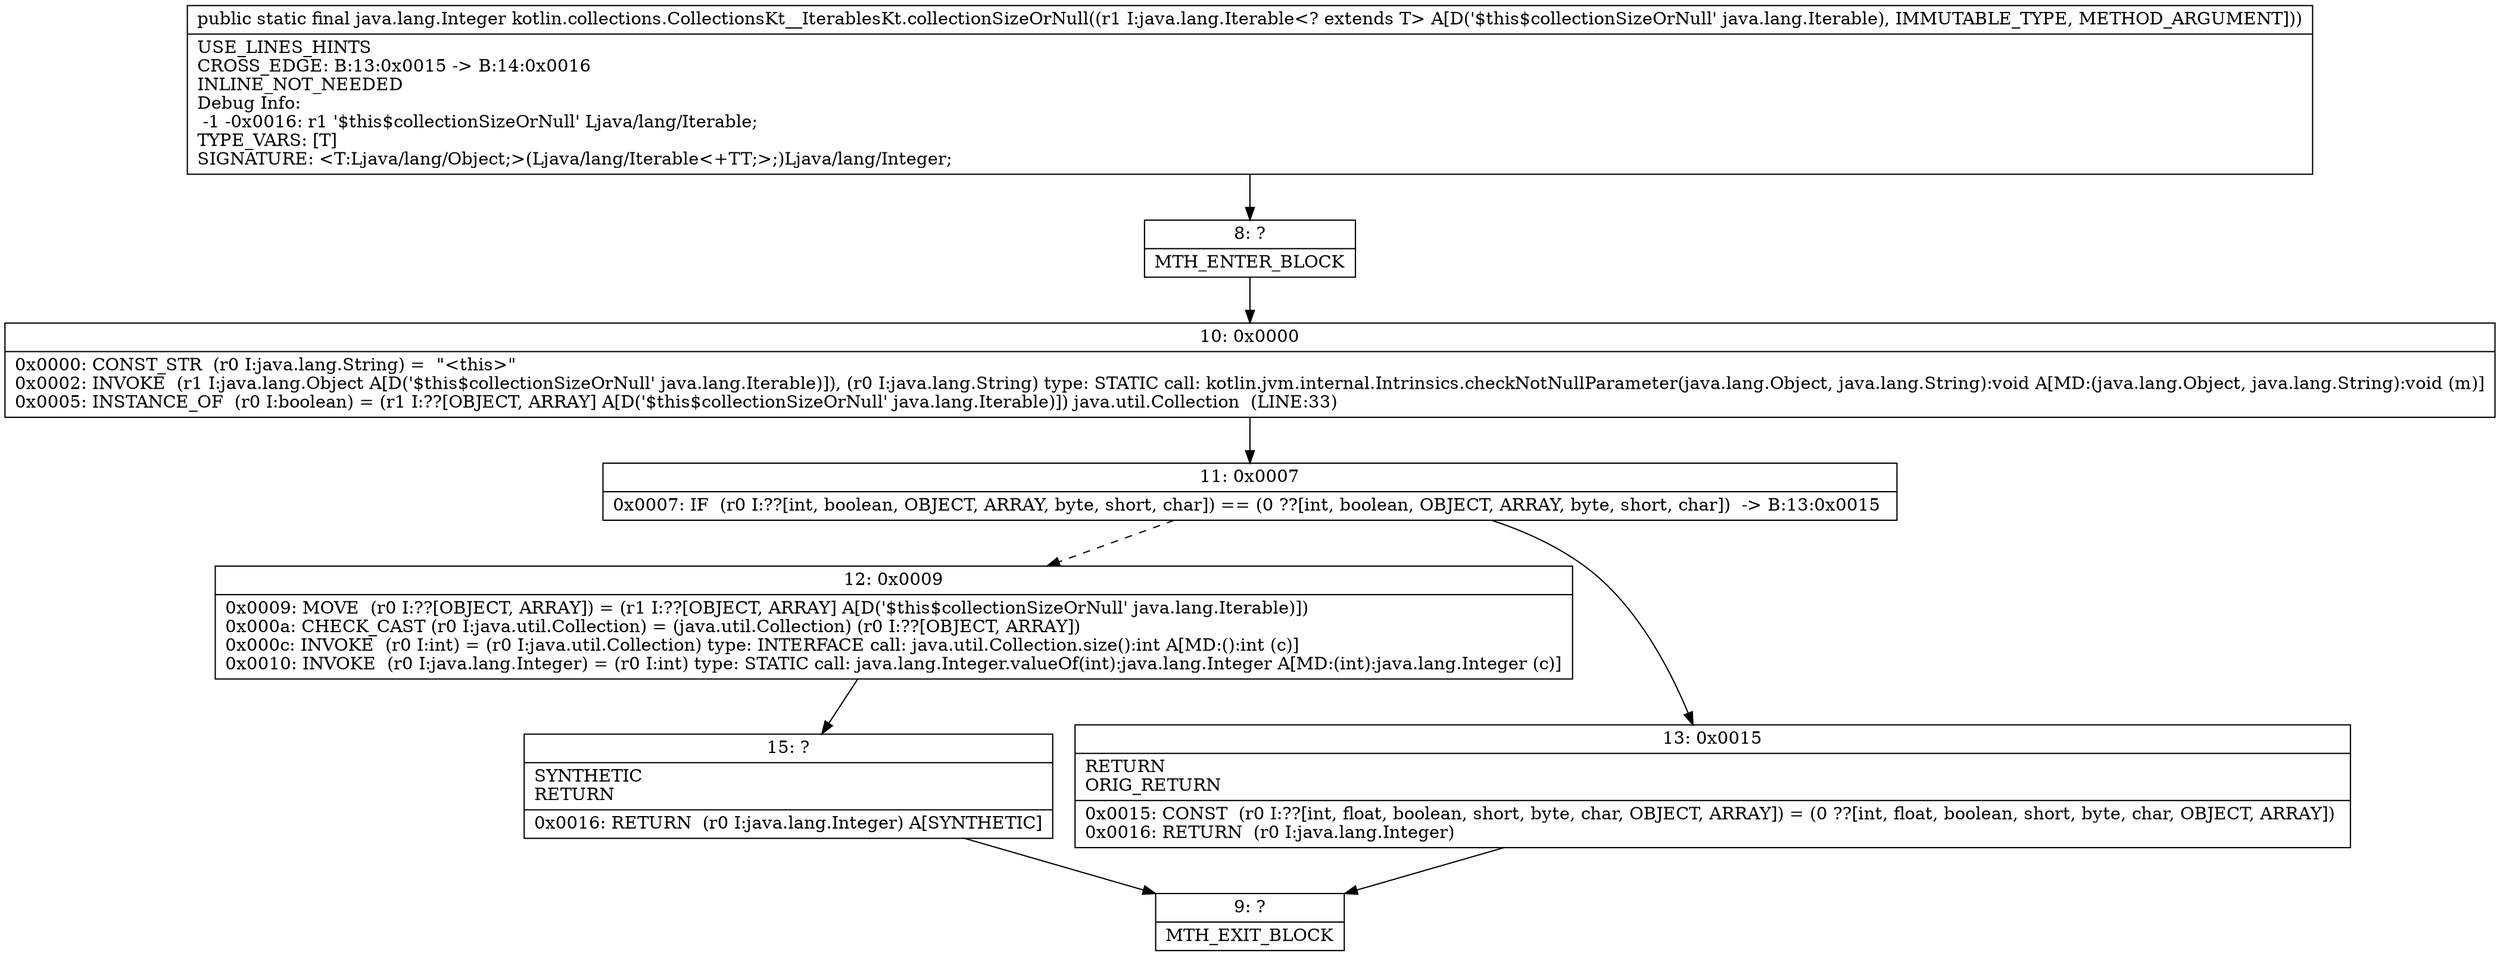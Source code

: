 digraph "CFG forkotlin.collections.CollectionsKt__IterablesKt.collectionSizeOrNull(Ljava\/lang\/Iterable;)Ljava\/lang\/Integer;" {
Node_8 [shape=record,label="{8\:\ ?|MTH_ENTER_BLOCK\l}"];
Node_10 [shape=record,label="{10\:\ 0x0000|0x0000: CONST_STR  (r0 I:java.lang.String) =  \"\<this\>\" \l0x0002: INVOKE  (r1 I:java.lang.Object A[D('$this$collectionSizeOrNull' java.lang.Iterable)]), (r0 I:java.lang.String) type: STATIC call: kotlin.jvm.internal.Intrinsics.checkNotNullParameter(java.lang.Object, java.lang.String):void A[MD:(java.lang.Object, java.lang.String):void (m)]\l0x0005: INSTANCE_OF  (r0 I:boolean) = (r1 I:??[OBJECT, ARRAY] A[D('$this$collectionSizeOrNull' java.lang.Iterable)]) java.util.Collection  (LINE:33)\l}"];
Node_11 [shape=record,label="{11\:\ 0x0007|0x0007: IF  (r0 I:??[int, boolean, OBJECT, ARRAY, byte, short, char]) == (0 ??[int, boolean, OBJECT, ARRAY, byte, short, char])  \-\> B:13:0x0015 \l}"];
Node_12 [shape=record,label="{12\:\ 0x0009|0x0009: MOVE  (r0 I:??[OBJECT, ARRAY]) = (r1 I:??[OBJECT, ARRAY] A[D('$this$collectionSizeOrNull' java.lang.Iterable)]) \l0x000a: CHECK_CAST (r0 I:java.util.Collection) = (java.util.Collection) (r0 I:??[OBJECT, ARRAY]) \l0x000c: INVOKE  (r0 I:int) = (r0 I:java.util.Collection) type: INTERFACE call: java.util.Collection.size():int A[MD:():int (c)]\l0x0010: INVOKE  (r0 I:java.lang.Integer) = (r0 I:int) type: STATIC call: java.lang.Integer.valueOf(int):java.lang.Integer A[MD:(int):java.lang.Integer (c)]\l}"];
Node_15 [shape=record,label="{15\:\ ?|SYNTHETIC\lRETURN\l|0x0016: RETURN  (r0 I:java.lang.Integer) A[SYNTHETIC]\l}"];
Node_9 [shape=record,label="{9\:\ ?|MTH_EXIT_BLOCK\l}"];
Node_13 [shape=record,label="{13\:\ 0x0015|RETURN\lORIG_RETURN\l|0x0015: CONST  (r0 I:??[int, float, boolean, short, byte, char, OBJECT, ARRAY]) = (0 ??[int, float, boolean, short, byte, char, OBJECT, ARRAY]) \l0x0016: RETURN  (r0 I:java.lang.Integer) \l}"];
MethodNode[shape=record,label="{public static final java.lang.Integer kotlin.collections.CollectionsKt__IterablesKt.collectionSizeOrNull((r1 I:java.lang.Iterable\<? extends T\> A[D('$this$collectionSizeOrNull' java.lang.Iterable), IMMUTABLE_TYPE, METHOD_ARGUMENT]))  | USE_LINES_HINTS\lCROSS_EDGE: B:13:0x0015 \-\> B:14:0x0016\lINLINE_NOT_NEEDED\lDebug Info:\l  \-1 \-0x0016: r1 '$this$collectionSizeOrNull' Ljava\/lang\/Iterable;\lTYPE_VARS: [T]\lSIGNATURE: \<T:Ljava\/lang\/Object;\>(Ljava\/lang\/Iterable\<+TT;\>;)Ljava\/lang\/Integer;\l}"];
MethodNode -> Node_8;Node_8 -> Node_10;
Node_10 -> Node_11;
Node_11 -> Node_12[style=dashed];
Node_11 -> Node_13;
Node_12 -> Node_15;
Node_15 -> Node_9;
Node_13 -> Node_9;
}

